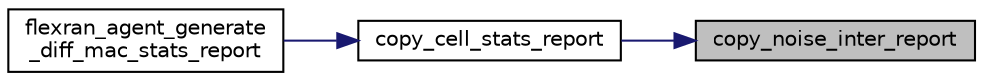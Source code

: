 digraph "copy_noise_inter_report"
{
 // LATEX_PDF_SIZE
  edge [fontname="Helvetica",fontsize="10",labelfontname="Helvetica",labelfontsize="10"];
  node [fontname="Helvetica",fontsize="10",shape=record];
  rankdir="RL";
  Node1 [label="copy_noise_inter_report",height=0.2,width=0.4,color="black", fillcolor="grey75", style="filled", fontcolor="black",tooltip=" "];
  Node1 -> Node2 [dir="back",color="midnightblue",fontsize="10",style="solid",fontname="Helvetica"];
  Node2 [label="copy_cell_stats_report",height=0.2,width=0.4,color="black", fillcolor="white", style="filled",URL="$flexran__agent__mac__internal_8h.html#ad9668d5347f9cb22d1ea9af1099ffb8f",tooltip=" "];
  Node2 -> Node3 [dir="back",color="midnightblue",fontsize="10",style="solid",fontname="Helvetica"];
  Node3 [label="flexran_agent_generate\l_diff_mac_stats_report",height=0.2,width=0.4,color="black", fillcolor="white", style="filled",URL="$flexran__agent__mac__internal_8h.html#ab448e09668cf508a8e5c6237d246a311",tooltip=" "];
}
